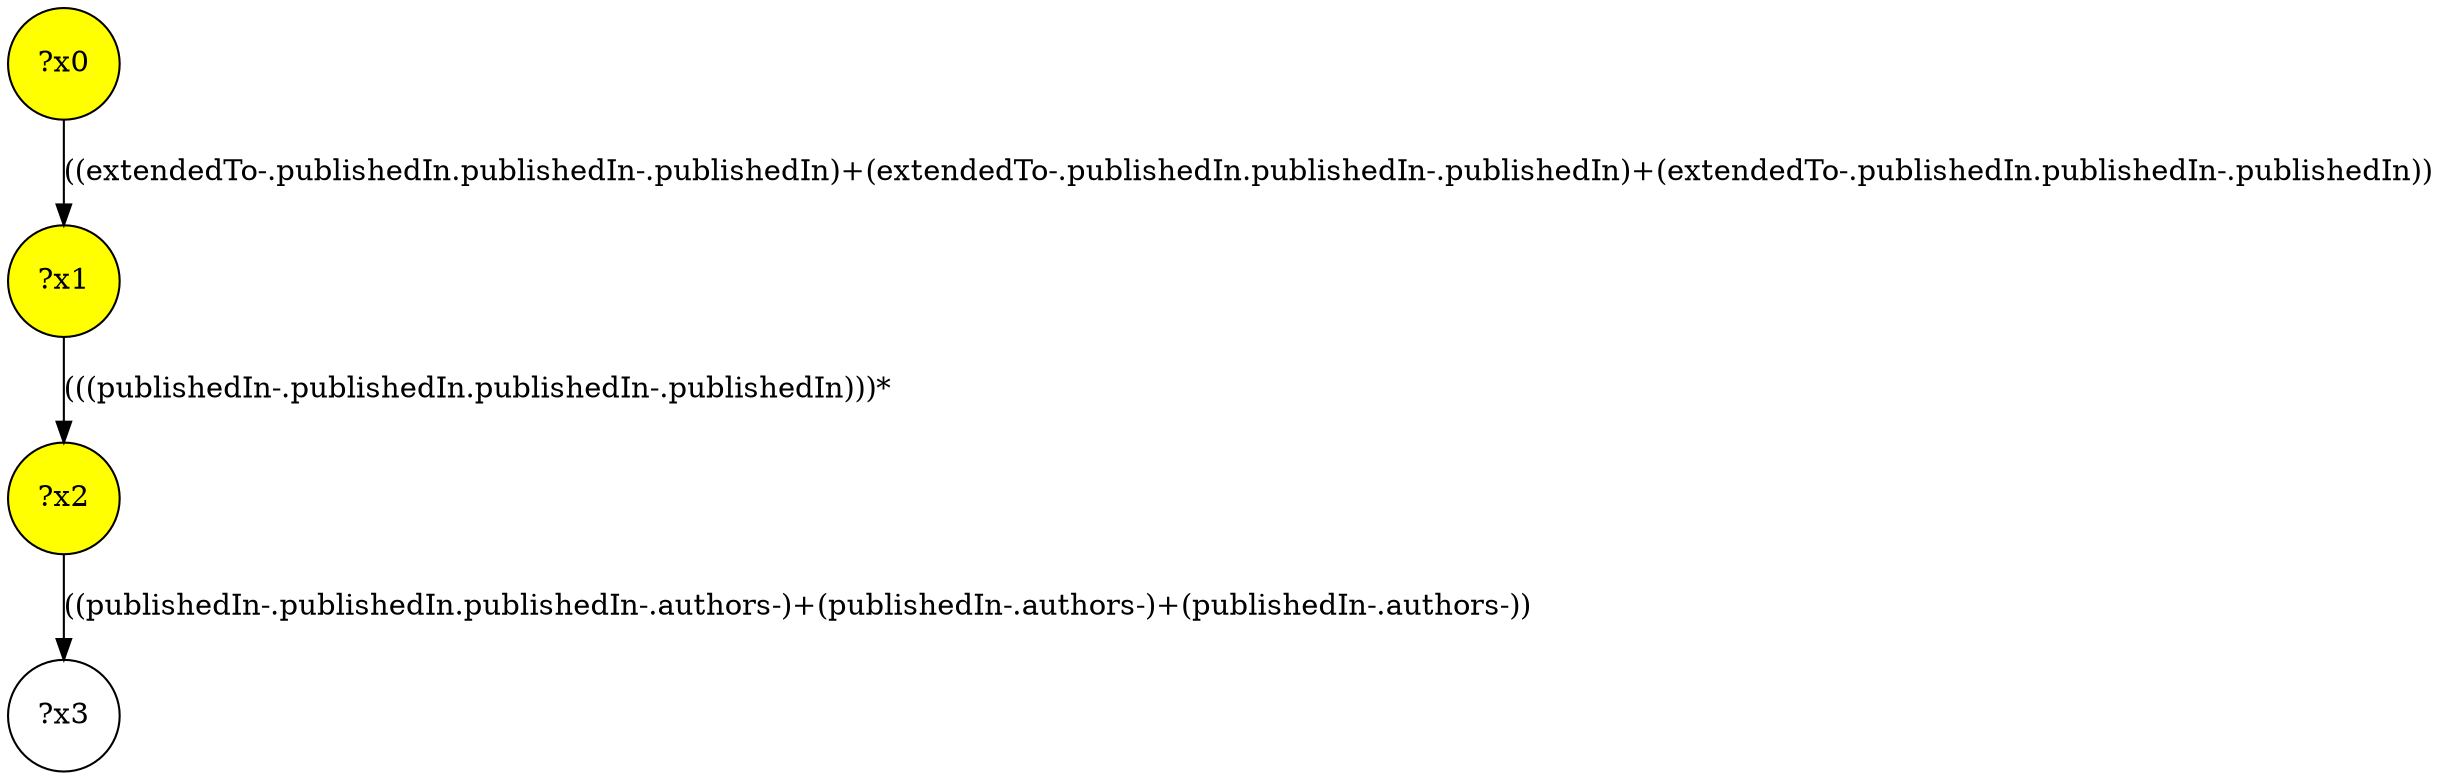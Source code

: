 digraph g {
	x0 [fillcolor="yellow", style="filled," shape=circle, label="?x0"];
	x2 [fillcolor="yellow", style="filled," shape=circle, label="?x2"];
	x1 [fillcolor="yellow", style="filled," shape=circle, label="?x1"];
	x0 -> x1 [label="((extendedTo-.publishedIn.publishedIn-.publishedIn)+(extendedTo-.publishedIn.publishedIn-.publishedIn)+(extendedTo-.publishedIn.publishedIn-.publishedIn))"];
	x1 -> x2 [label="(((publishedIn-.publishedIn.publishedIn-.publishedIn)))*"];
	x3 [shape=circle, label="?x3"];
	x2 -> x3 [label="((publishedIn-.publishedIn.publishedIn-.authors-)+(publishedIn-.authors-)+(publishedIn-.authors-))"];
}
